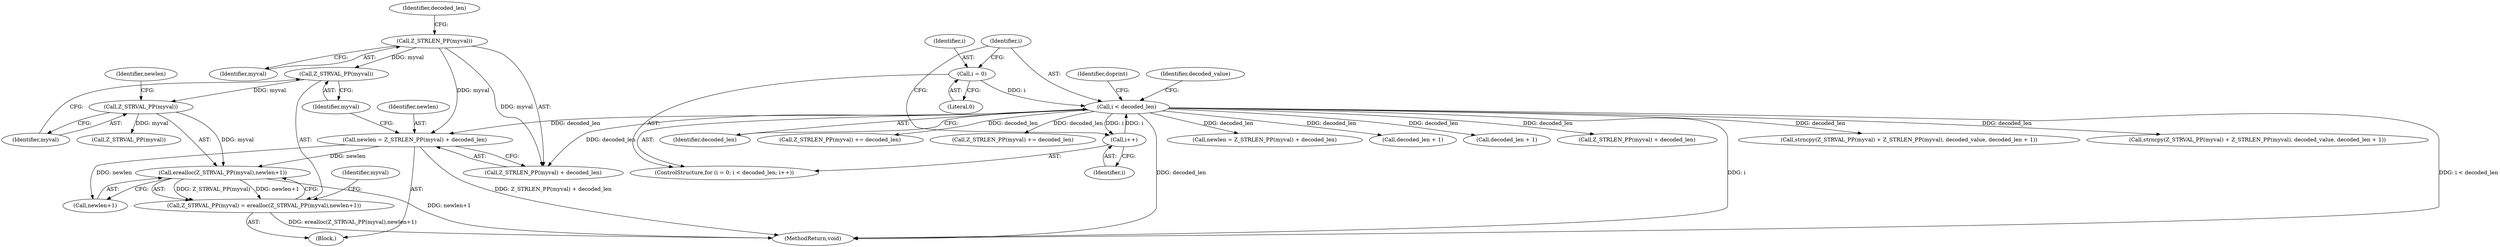 digraph "0_php_dccda88f27a084bcbbb30198ace12b4e7ae961cc_4@API" {
"1000358" [label="(Call,erealloc(Z_STRVAL_PP(myval),newlen+1))"];
"1000359" [label="(Call,Z_STRVAL_PP(myval))"];
"1000356" [label="(Call,Z_STRVAL_PP(myval))"];
"1000352" [label="(Call,Z_STRLEN_PP(myval))"];
"1000349" [label="(Call,newlen = Z_STRLEN_PP(myval) + decoded_len)"];
"1000183" [label="(Call,i < decoded_len)"];
"1000186" [label="(Call,i++)"];
"1000180" [label="(Call,i = 0)"];
"1000355" [label="(Call,Z_STRVAL_PP(myval) = erealloc(Z_STRVAL_PP(myval),newlen+1))"];
"1000356" [label="(Call,Z_STRVAL_PP(myval))"];
"1000374" [label="(Call,Z_STRLEN_PP(myval) += decoded_len)"];
"1000471" [label="(MethodReturn,void)"];
"1000347" [label="(Block,)"];
"1000238" [label="(Call,newlen = Z_STRLEN_PP(myval) + decoded_len)"];
"1000184" [label="(Identifier,i)"];
"1000209" [label="(Identifier,doprint)"];
"1000349" [label="(Call,newlen = Z_STRLEN_PP(myval) + decoded_len)"];
"1000180" [label="(Call,i = 0)"];
"1000187" [label="(Identifier,i)"];
"1000355" [label="(Call,Z_STRVAL_PP(myval) = erealloc(Z_STRVAL_PP(myval),newlen+1))"];
"1000183" [label="(Call,i < decoded_len)"];
"1000260" [label="(Call,decoded_len + 1)"];
"1000181" [label="(Identifier,i)"];
"1000357" [label="(Identifier,myval)"];
"1000186" [label="(Call,i++)"];
"1000371" [label="(Call,decoded_len + 1)"];
"1000240" [label="(Call,Z_STRLEN_PP(myval) + decoded_len)"];
"1000350" [label="(Identifier,newlen)"];
"1000354" [label="(Identifier,decoded_len)"];
"1000351" [label="(Call,Z_STRLEN_PP(myval) + decoded_len)"];
"1000253" [label="(Call,strncpy(Z_STRVAL_PP(myval) + Z_STRLEN_PP(myval), decoded_value, decoded_len + 1))"];
"1000359" [label="(Call,Z_STRVAL_PP(myval))"];
"1000364" [label="(Call,strncpy(Z_STRVAL_PP(myval) + Z_STRLEN_PP(myval), decoded_value, decoded_len + 1))"];
"1000191" [label="(Identifier,decoded_value)"];
"1000352" [label="(Call,Z_STRLEN_PP(myval))"];
"1000361" [label="(Call,newlen+1)"];
"1000360" [label="(Identifier,myval)"];
"1000362" [label="(Identifier,newlen)"];
"1000366" [label="(Call,Z_STRVAL_PP(myval))"];
"1000185" [label="(Identifier,decoded_len)"];
"1000179" [label="(ControlStructure,for (i = 0; i < decoded_len; i++))"];
"1000353" [label="(Identifier,myval)"];
"1000263" [label="(Call,Z_STRLEN_PP(myval) += decoded_len)"];
"1000367" [label="(Identifier,myval)"];
"1000182" [label="(Literal,0)"];
"1000358" [label="(Call,erealloc(Z_STRVAL_PP(myval),newlen+1))"];
"1000358" -> "1000355"  [label="AST: "];
"1000358" -> "1000361"  [label="CFG: "];
"1000359" -> "1000358"  [label="AST: "];
"1000361" -> "1000358"  [label="AST: "];
"1000355" -> "1000358"  [label="CFG: "];
"1000358" -> "1000471"  [label="DDG: newlen+1"];
"1000358" -> "1000355"  [label="DDG: Z_STRVAL_PP(myval)"];
"1000358" -> "1000355"  [label="DDG: newlen+1"];
"1000359" -> "1000358"  [label="DDG: myval"];
"1000349" -> "1000358"  [label="DDG: newlen"];
"1000359" -> "1000360"  [label="CFG: "];
"1000360" -> "1000359"  [label="AST: "];
"1000362" -> "1000359"  [label="CFG: "];
"1000356" -> "1000359"  [label="DDG: myval"];
"1000359" -> "1000366"  [label="DDG: myval"];
"1000356" -> "1000355"  [label="AST: "];
"1000356" -> "1000357"  [label="CFG: "];
"1000357" -> "1000356"  [label="AST: "];
"1000360" -> "1000356"  [label="CFG: "];
"1000352" -> "1000356"  [label="DDG: myval"];
"1000352" -> "1000351"  [label="AST: "];
"1000352" -> "1000353"  [label="CFG: "];
"1000353" -> "1000352"  [label="AST: "];
"1000354" -> "1000352"  [label="CFG: "];
"1000352" -> "1000349"  [label="DDG: myval"];
"1000352" -> "1000351"  [label="DDG: myval"];
"1000349" -> "1000347"  [label="AST: "];
"1000349" -> "1000351"  [label="CFG: "];
"1000350" -> "1000349"  [label="AST: "];
"1000351" -> "1000349"  [label="AST: "];
"1000357" -> "1000349"  [label="CFG: "];
"1000349" -> "1000471"  [label="DDG: Z_STRLEN_PP(myval) + decoded_len"];
"1000183" -> "1000349"  [label="DDG: decoded_len"];
"1000349" -> "1000361"  [label="DDG: newlen"];
"1000183" -> "1000179"  [label="AST: "];
"1000183" -> "1000185"  [label="CFG: "];
"1000184" -> "1000183"  [label="AST: "];
"1000185" -> "1000183"  [label="AST: "];
"1000191" -> "1000183"  [label="CFG: "];
"1000209" -> "1000183"  [label="CFG: "];
"1000183" -> "1000471"  [label="DDG: decoded_len"];
"1000183" -> "1000471"  [label="DDG: i"];
"1000183" -> "1000471"  [label="DDG: i < decoded_len"];
"1000186" -> "1000183"  [label="DDG: i"];
"1000180" -> "1000183"  [label="DDG: i"];
"1000183" -> "1000186"  [label="DDG: i"];
"1000183" -> "1000238"  [label="DDG: decoded_len"];
"1000183" -> "1000240"  [label="DDG: decoded_len"];
"1000183" -> "1000253"  [label="DDG: decoded_len"];
"1000183" -> "1000260"  [label="DDG: decoded_len"];
"1000183" -> "1000263"  [label="DDG: decoded_len"];
"1000183" -> "1000351"  [label="DDG: decoded_len"];
"1000183" -> "1000364"  [label="DDG: decoded_len"];
"1000183" -> "1000371"  [label="DDG: decoded_len"];
"1000183" -> "1000374"  [label="DDG: decoded_len"];
"1000186" -> "1000179"  [label="AST: "];
"1000186" -> "1000187"  [label="CFG: "];
"1000187" -> "1000186"  [label="AST: "];
"1000184" -> "1000186"  [label="CFG: "];
"1000180" -> "1000179"  [label="AST: "];
"1000180" -> "1000182"  [label="CFG: "];
"1000181" -> "1000180"  [label="AST: "];
"1000182" -> "1000180"  [label="AST: "];
"1000184" -> "1000180"  [label="CFG: "];
"1000355" -> "1000347"  [label="AST: "];
"1000367" -> "1000355"  [label="CFG: "];
"1000355" -> "1000471"  [label="DDG: erealloc(Z_STRVAL_PP(myval),newlen+1)"];
}
